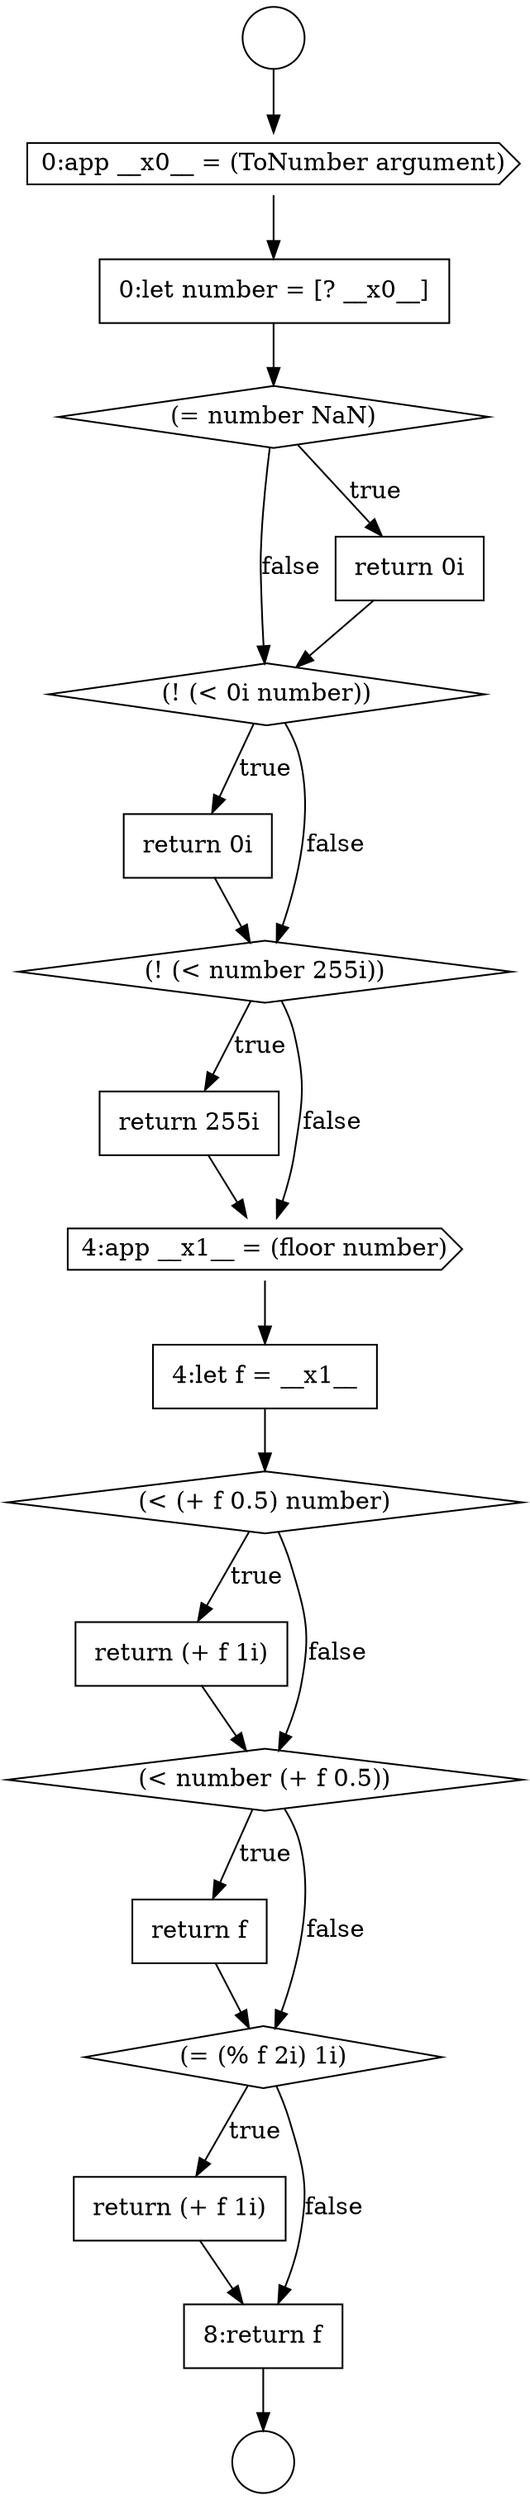 digraph {
  node365 [shape=none, margin=0, label=<<font color="black">
    <table border="0" cellborder="1" cellspacing="0" cellpadding="10">
      <tr><td align="left">4:let f = __x1__</td></tr>
    </table>
  </font>> color="black" fillcolor="white" style=filled]
  node366 [shape=diamond, label=<<font color="black">(&lt; (+ f 0.5) number)</font>> color="black" fillcolor="white" style=filled]
  node361 [shape=none, margin=0, label=<<font color="black">
    <table border="0" cellborder="1" cellspacing="0" cellpadding="10">
      <tr><td align="left">return 0i</td></tr>
    </table>
  </font>> color="black" fillcolor="white" style=filled]
  node356 [shape=cds, label=<<font color="black">0:app __x0__ = (ToNumber argument)</font>> color="black" fillcolor="white" style=filled]
  node371 [shape=none, margin=0, label=<<font color="black">
    <table border="0" cellborder="1" cellspacing="0" cellpadding="10">
      <tr><td align="left">return (+ f 1i)</td></tr>
    </table>
  </font>> color="black" fillcolor="white" style=filled]
  node360 [shape=diamond, label=<<font color="black">(! (&lt; 0i number))</font>> color="black" fillcolor="white" style=filled]
  node362 [shape=diamond, label=<<font color="black">(! (&lt; number 255i))</font>> color="black" fillcolor="white" style=filled]
  node367 [shape=none, margin=0, label=<<font color="black">
    <table border="0" cellborder="1" cellspacing="0" cellpadding="10">
      <tr><td align="left">return (+ f 1i)</td></tr>
    </table>
  </font>> color="black" fillcolor="white" style=filled]
  node355 [shape=circle label=" " color="black" fillcolor="white" style=filled]
  node358 [shape=diamond, label=<<font color="black">(= number NaN)</font>> color="black" fillcolor="white" style=filled]
  node369 [shape=none, margin=0, label=<<font color="black">
    <table border="0" cellborder="1" cellspacing="0" cellpadding="10">
      <tr><td align="left">return f</td></tr>
    </table>
  </font>> color="black" fillcolor="white" style=filled]
  node372 [shape=none, margin=0, label=<<font color="black">
    <table border="0" cellborder="1" cellspacing="0" cellpadding="10">
      <tr><td align="left">8:return f</td></tr>
    </table>
  </font>> color="black" fillcolor="white" style=filled]
  node357 [shape=none, margin=0, label=<<font color="black">
    <table border="0" cellborder="1" cellspacing="0" cellpadding="10">
      <tr><td align="left">0:let number = [? __x0__]</td></tr>
    </table>
  </font>> color="black" fillcolor="white" style=filled]
  node370 [shape=diamond, label=<<font color="black">(= (% f 2i) 1i)</font>> color="black" fillcolor="white" style=filled]
  node359 [shape=none, margin=0, label=<<font color="black">
    <table border="0" cellborder="1" cellspacing="0" cellpadding="10">
      <tr><td align="left">return 0i</td></tr>
    </table>
  </font>> color="black" fillcolor="white" style=filled]
  node363 [shape=none, margin=0, label=<<font color="black">
    <table border="0" cellborder="1" cellspacing="0" cellpadding="10">
      <tr><td align="left">return 255i</td></tr>
    </table>
  </font>> color="black" fillcolor="white" style=filled]
  node368 [shape=diamond, label=<<font color="black">(&lt; number (+ f 0.5))</font>> color="black" fillcolor="white" style=filled]
  node354 [shape=circle label=" " color="black" fillcolor="white" style=filled]
  node364 [shape=cds, label=<<font color="black">4:app __x1__ = (floor number)</font>> color="black" fillcolor="white" style=filled]
  node367 -> node368 [ color="black"]
  node370 -> node371 [label=<<font color="black">true</font>> color="black"]
  node370 -> node372 [label=<<font color="black">false</font>> color="black"]
  node371 -> node372 [ color="black"]
  node368 -> node369 [label=<<font color="black">true</font>> color="black"]
  node368 -> node370 [label=<<font color="black">false</font>> color="black"]
  node363 -> node364 [ color="black"]
  node366 -> node367 [label=<<font color="black">true</font>> color="black"]
  node366 -> node368 [label=<<font color="black">false</font>> color="black"]
  node369 -> node370 [ color="black"]
  node364 -> node365 [ color="black"]
  node365 -> node366 [ color="black"]
  node361 -> node362 [ color="black"]
  node356 -> node357 [ color="black"]
  node362 -> node363 [label=<<font color="black">true</font>> color="black"]
  node362 -> node364 [label=<<font color="black">false</font>> color="black"]
  node372 -> node355 [ color="black"]
  node354 -> node356 [ color="black"]
  node359 -> node360 [ color="black"]
  node358 -> node359 [label=<<font color="black">true</font>> color="black"]
  node358 -> node360 [label=<<font color="black">false</font>> color="black"]
  node360 -> node361 [label=<<font color="black">true</font>> color="black"]
  node360 -> node362 [label=<<font color="black">false</font>> color="black"]
  node357 -> node358 [ color="black"]
}
